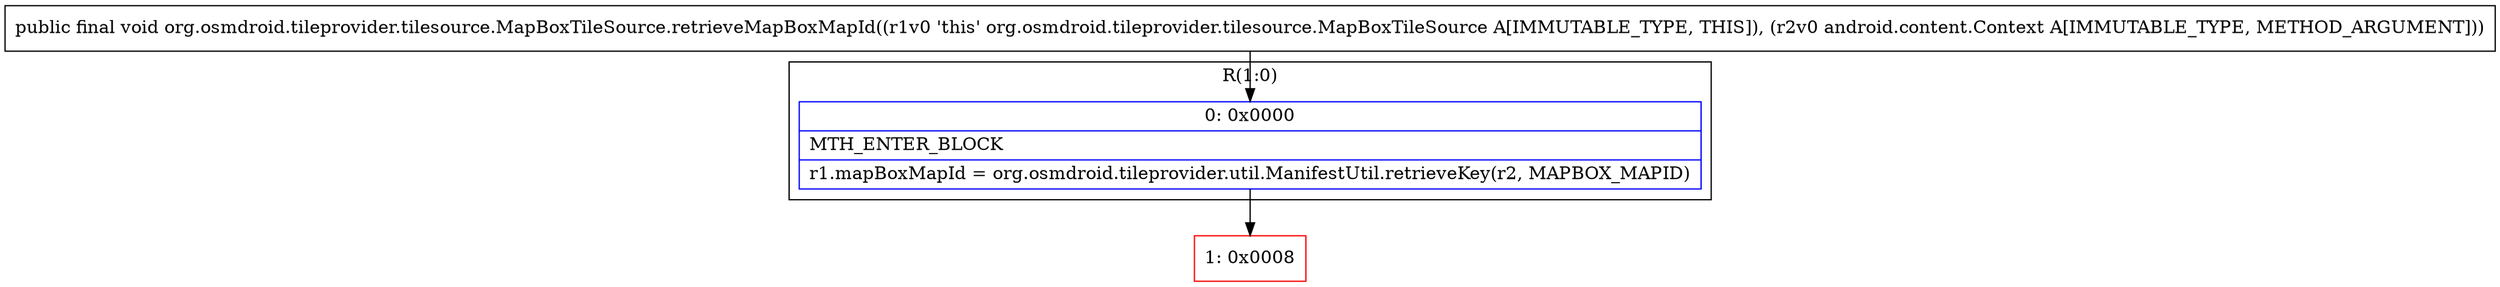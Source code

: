 digraph "CFG fororg.osmdroid.tileprovider.tilesource.MapBoxTileSource.retrieveMapBoxMapId(Landroid\/content\/Context;)V" {
subgraph cluster_Region_1544501465 {
label = "R(1:0)";
node [shape=record,color=blue];
Node_0 [shape=record,label="{0\:\ 0x0000|MTH_ENTER_BLOCK\l|r1.mapBoxMapId = org.osmdroid.tileprovider.util.ManifestUtil.retrieveKey(r2, MAPBOX_MAPID)\l}"];
}
Node_1 [shape=record,color=red,label="{1\:\ 0x0008}"];
MethodNode[shape=record,label="{public final void org.osmdroid.tileprovider.tilesource.MapBoxTileSource.retrieveMapBoxMapId((r1v0 'this' org.osmdroid.tileprovider.tilesource.MapBoxTileSource A[IMMUTABLE_TYPE, THIS]), (r2v0 android.content.Context A[IMMUTABLE_TYPE, METHOD_ARGUMENT])) }"];
MethodNode -> Node_0;
Node_0 -> Node_1;
}

